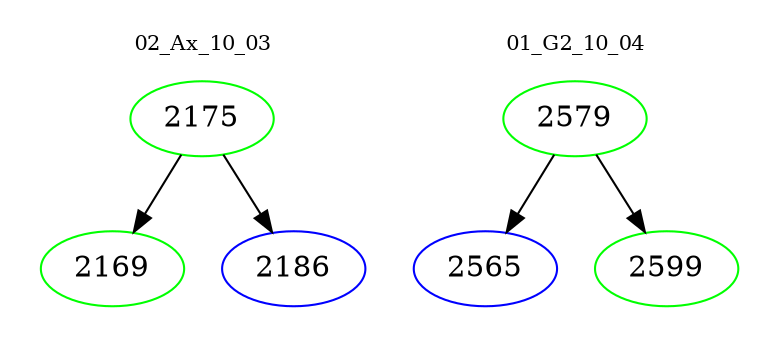 digraph{
subgraph cluster_0 {
color = white
label = "02_Ax_10_03";
fontsize=10;
T0_2175 [label="2175", color="green"]
T0_2175 -> T0_2169 [color="black"]
T0_2169 [label="2169", color="green"]
T0_2175 -> T0_2186 [color="black"]
T0_2186 [label="2186", color="blue"]
}
subgraph cluster_1 {
color = white
label = "01_G2_10_04";
fontsize=10;
T1_2579 [label="2579", color="green"]
T1_2579 -> T1_2565 [color="black"]
T1_2565 [label="2565", color="blue"]
T1_2579 -> T1_2599 [color="black"]
T1_2599 [label="2599", color="green"]
}
}
